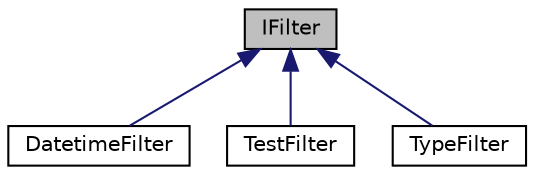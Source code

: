 digraph G
{
  edge [fontname="Helvetica",fontsize="10",labelfontname="Helvetica",labelfontsize="10"];
  node [fontname="Helvetica",fontsize="10",shape=record];
  Node1 [label="IFilter",height=0.2,width=0.4,color="black", fillcolor="grey75", style="filled" fontcolor="black"];
  Node1 -> Node2 [dir=back,color="midnightblue",fontsize="10",style="solid",fontname="Helvetica"];
  Node2 [label="DatetimeFilter",height=0.2,width=0.4,color="black", fillcolor="white", style="filled",URL="$class_utopia_1_1_components_1_1_filter_1_1_datetime_filter.html"];
  Node1 -> Node3 [dir=back,color="midnightblue",fontsize="10",style="solid",fontname="Helvetica"];
  Node3 [label="TestFilter",height=0.2,width=0.4,color="black", fillcolor="white", style="filled",URL="$class_utopia_1_1_components_1_1_filter_1_1_test_filter.html"];
  Node1 -> Node4 [dir=back,color="midnightblue",fontsize="10",style="solid",fontname="Helvetica"];
  Node4 [label="TypeFilter",height=0.2,width=0.4,color="black", fillcolor="white", style="filled",URL="$class_utopia_1_1_components_1_1_filter_1_1_type_filter.html"];
}
